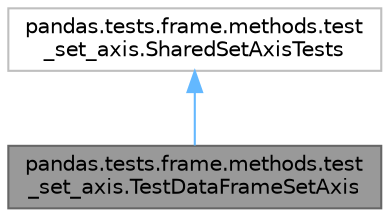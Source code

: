 digraph "pandas.tests.frame.methods.test_set_axis.TestDataFrameSetAxis"
{
 // LATEX_PDF_SIZE
  bgcolor="transparent";
  edge [fontname=Helvetica,fontsize=10,labelfontname=Helvetica,labelfontsize=10];
  node [fontname=Helvetica,fontsize=10,shape=box,height=0.2,width=0.4];
  Node1 [id="Node000001",label="pandas.tests.frame.methods.test\l_set_axis.TestDataFrameSetAxis",height=0.2,width=0.4,color="gray40", fillcolor="grey60", style="filled", fontcolor="black",tooltip=" "];
  Node2 -> Node1 [id="edge1_Node000001_Node000002",dir="back",color="steelblue1",style="solid",tooltip=" "];
  Node2 [id="Node000002",label="pandas.tests.frame.methods.test\l_set_axis.SharedSetAxisTests",height=0.2,width=0.4,color="grey75", fillcolor="white", style="filled",URL="$d8/d74/classpandas_1_1tests_1_1frame_1_1methods_1_1test__set__axis_1_1SharedSetAxisTests.html",tooltip=" "];
}
